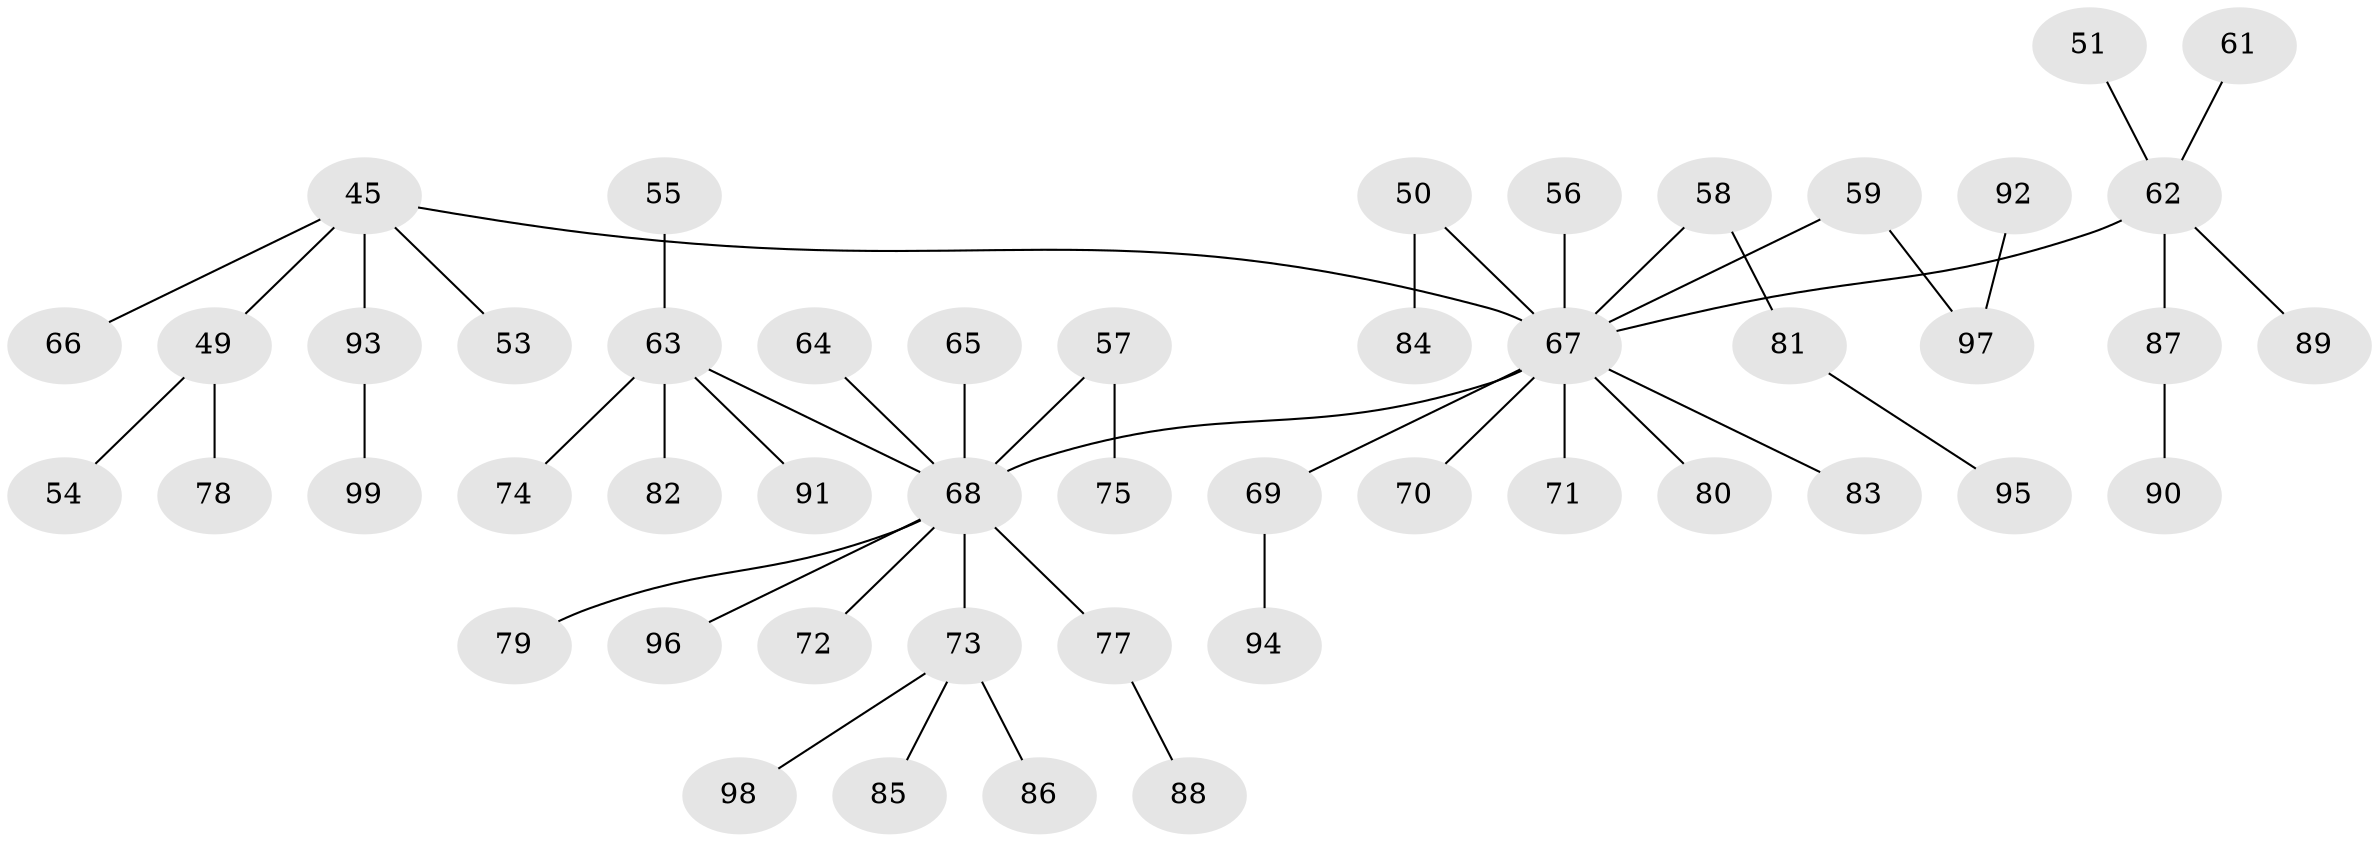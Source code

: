 // original degree distribution, {3: 0.1717171717171717, 5: 0.030303030303030304, 2: 0.25252525252525254, 1: 0.46464646464646464, 6: 0.010101010101010102, 4: 0.0707070707070707}
// Generated by graph-tools (version 1.1) at 2025/56/03/04/25 21:56:56]
// undirected, 49 vertices, 48 edges
graph export_dot {
graph [start="1"]
  node [color=gray90,style=filled];
  45 [super="+33+31"];
  49 [super="+36+42"];
  50;
  51;
  53;
  54;
  55;
  56;
  57;
  58;
  59 [super="+29"];
  61;
  62 [super="+39+37+28"];
  63 [super="+14"];
  64;
  65 [super="+17"];
  66;
  67 [super="+44+48+27+18+40+38"];
  68 [super="+41+35+16+47+52+60"];
  69;
  70;
  71;
  72;
  73;
  74;
  75;
  77;
  78;
  79;
  80;
  81;
  82;
  83;
  84;
  85;
  86;
  87;
  88;
  89;
  90;
  91;
  92;
  93 [super="+46+76"];
  94;
  95;
  96;
  97 [super="+30"];
  98;
  99;
  45 -- 66;
  45 -- 53;
  45 -- 93;
  45 -- 67;
  45 -- 49;
  49 -- 54;
  49 -- 78;
  50 -- 84;
  50 -- 67;
  51 -- 62;
  55 -- 63;
  56 -- 67;
  57 -- 75;
  57 -- 68;
  58 -- 81;
  58 -- 67;
  59 -- 97;
  59 -- 67;
  61 -- 62;
  62 -- 87;
  62 -- 67;
  62 -- 89;
  63 -- 82;
  63 -- 91;
  63 -- 74;
  63 -- 68;
  64 -- 68;
  65 -- 68;
  67 -- 80;
  67 -- 71;
  67 -- 68;
  67 -- 83;
  67 -- 69;
  67 -- 70;
  68 -- 72;
  68 -- 96;
  68 -- 73;
  68 -- 79;
  68 -- 77;
  69 -- 94;
  73 -- 85;
  73 -- 86;
  73 -- 98;
  77 -- 88;
  81 -- 95;
  87 -- 90;
  92 -- 97;
  93 -- 99;
}
